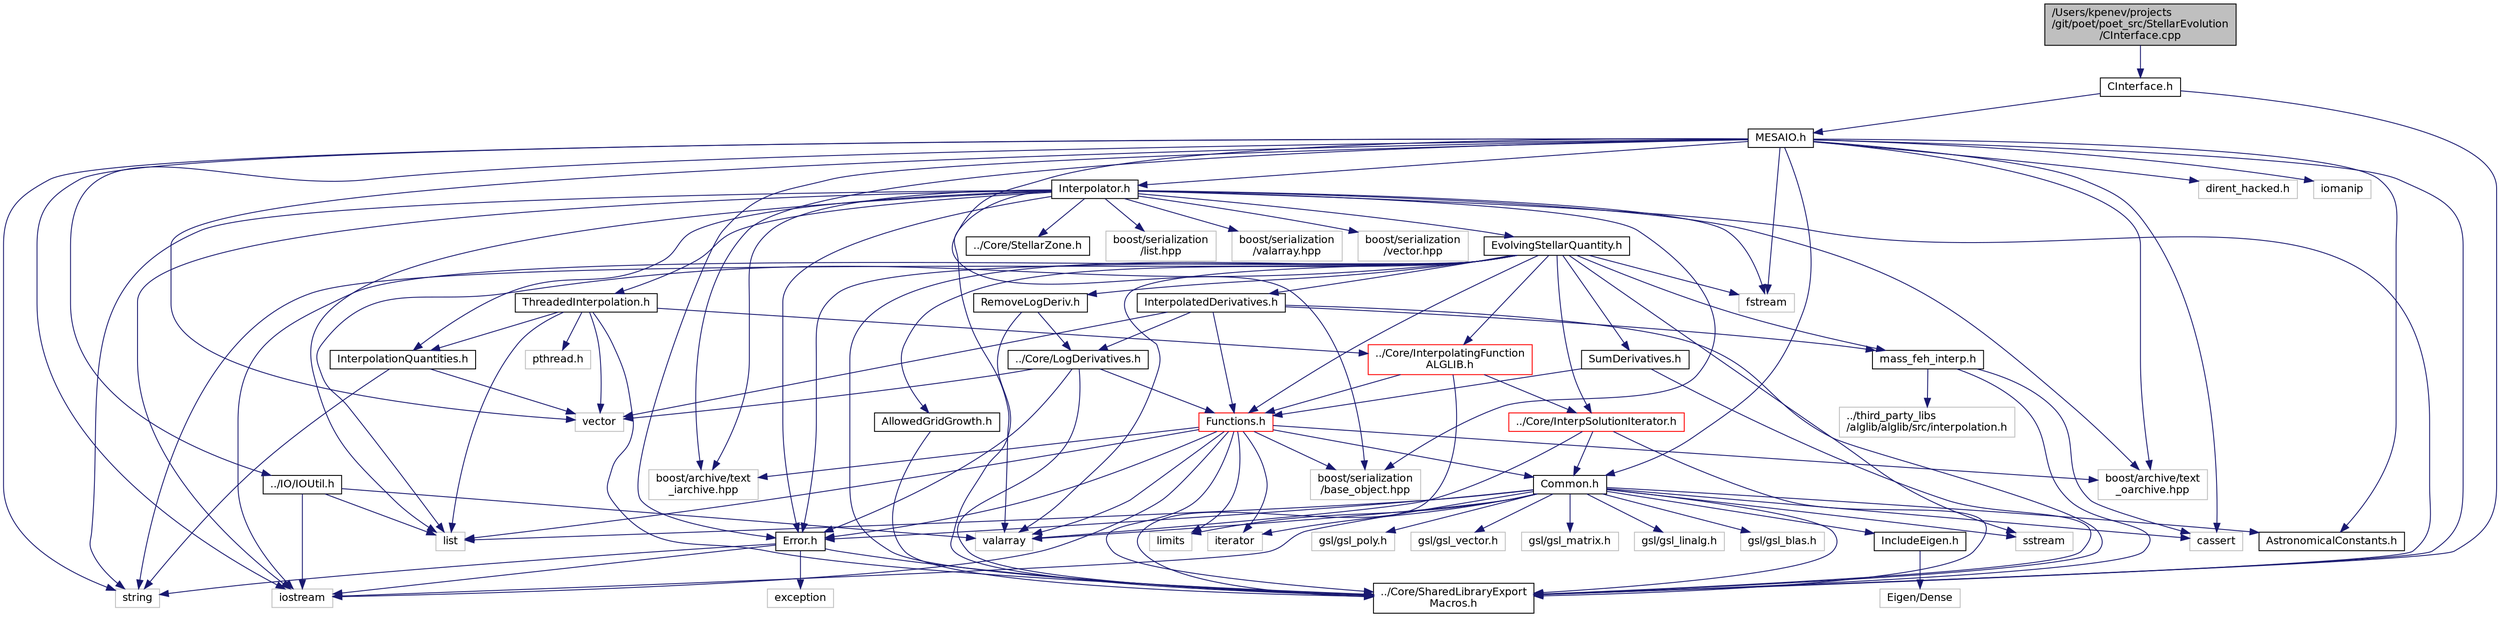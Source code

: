 digraph "/Users/kpenev/projects/git/poet/poet_src/StellarEvolution/CInterface.cpp"
{
 // INTERACTIVE_SVG=YES
  edge [fontname="Helvetica",fontsize="12",labelfontname="Helvetica",labelfontsize="12"];
  node [fontname="Helvetica",fontsize="12",shape=record];
  Node0 [label="/Users/kpenev/projects\l/git/poet/poet_src/StellarEvolution\l/CInterface.cpp",height=0.2,width=0.4,color="black", fillcolor="grey75", style="filled", fontcolor="black"];
  Node0 -> Node1 [color="midnightblue",fontsize="12",style="solid",fontname="Helvetica"];
  Node1 [label="CInterface.h",height=0.2,width=0.4,color="black", fillcolor="white", style="filled",URL="$StellarEvolution_2CInterface_8h.html",tooltip="Declare C-style functions for accessing the functionality of the StellarEvolution library..."];
  Node1 -> Node2 [color="midnightblue",fontsize="12",style="solid",fontname="Helvetica"];
  Node2 [label="../Core/SharedLibraryExport\lMacros.h",height=0.2,width=0.4,color="black", fillcolor="white", style="filled",URL="$SharedLibraryExportMacros_8h_source.html"];
  Node1 -> Node3 [color="midnightblue",fontsize="12",style="solid",fontname="Helvetica"];
  Node3 [label="MESAIO.h",height=0.2,width=0.4,color="black", fillcolor="white", style="filled",URL="$MESAIO_8h.html",tooltip="Defines the classes for generating stellar evolution interpolators from the MESA tracks. "];
  Node3 -> Node2 [color="midnightblue",fontsize="12",style="solid",fontname="Helvetica"];
  Node3 -> Node4 [color="midnightblue",fontsize="12",style="solid",fontname="Helvetica"];
  Node4 [label="Interpolator.h",height=0.2,width=0.4,color="black", fillcolor="white", style="filled",URL="$Interpolator_8h.html",tooltip="Defines the StellarEvolution class needed for interpolating among stellar evolution tracks..."];
  Node4 -> Node2 [color="midnightblue",fontsize="12",style="solid",fontname="Helvetica"];
  Node4 -> Node5 [color="midnightblue",fontsize="12",style="solid",fontname="Helvetica"];
  Node5 [label="EvolvingStellarQuantity.h",height=0.2,width=0.4,color="black", fillcolor="white", style="filled",URL="$EvolvingStellarQuantity_8h.html",tooltip="Declares a class implementing the intepolation of a single stellar quantity from stellar evolution tr..."];
  Node5 -> Node2 [color="midnightblue",fontsize="12",style="solid",fontname="Helvetica"];
  Node5 -> Node6 [color="midnightblue",fontsize="12",style="solid",fontname="Helvetica"];
  Node6 [label="AllowedGridGrowth.h",height=0.2,width=0.4,color="black", fillcolor="white", style="filled",URL="$AllowedGridGrowth_8h.html",tooltip="Declares & defines a class describing how the mass-[Fe/H] interpolation grid is allowed to grow..."];
  Node6 -> Node2 [color="midnightblue",fontsize="12",style="solid",fontname="Helvetica"];
  Node5 -> Node7 [color="midnightblue",fontsize="12",style="solid",fontname="Helvetica"];
  Node7 [label="RemoveLogDeriv.h",height=0.2,width=0.4,color="black", fillcolor="white", style="filled",URL="$RemoveLogDeriv_8h.html",tooltip="Declares a class to switch from logarithmic to linear derivative. "];
  Node7 -> Node2 [color="midnightblue",fontsize="12",style="solid",fontname="Helvetica"];
  Node7 -> Node8 [color="midnightblue",fontsize="12",style="solid",fontname="Helvetica"];
  Node8 [label="../Core/LogDerivatives.h",height=0.2,width=0.4,color="black", fillcolor="white", style="filled",URL="$LogDerivatives_8h.html",tooltip="Declares a class for differentiating functions of log(arg) w.r.t. arg. "];
  Node8 -> Node2 [color="midnightblue",fontsize="12",style="solid",fontname="Helvetica"];
  Node8 -> Node9 [color="midnightblue",fontsize="12",style="solid",fontname="Helvetica"];
  Node9 [label="Functions.h",height=0.2,width=0.4,color="red", fillcolor="white", style="filled",URL="$Functions_8h.html",tooltip="A hierarchy of classes representing functions. "];
  Node9 -> Node2 [color="midnightblue",fontsize="12",style="solid",fontname="Helvetica"];
  Node9 -> Node10 [color="midnightblue",fontsize="12",style="solid",fontname="Helvetica"];
  Node10 [label="Common.h",height=0.2,width=0.4,color="black", fillcolor="white", style="filled",URL="$Core_2Common_8h.html",tooltip="Declaration of some general purpose utilities. "];
  Node10 -> Node11 [color="midnightblue",fontsize="12",style="solid",fontname="Helvetica"];
  Node11 [label="list",height=0.2,width=0.4,color="grey75", fillcolor="white", style="filled"];
  Node10 -> Node12 [color="midnightblue",fontsize="12",style="solid",fontname="Helvetica"];
  Node12 [label="valarray",height=0.2,width=0.4,color="grey75", fillcolor="white", style="filled"];
  Node10 -> Node13 [color="midnightblue",fontsize="12",style="solid",fontname="Helvetica"];
  Node13 [label="limits",height=0.2,width=0.4,color="grey75", fillcolor="white", style="filled"];
  Node10 -> Node14 [color="midnightblue",fontsize="12",style="solid",fontname="Helvetica"];
  Node14 [label="sstream",height=0.2,width=0.4,color="grey75", fillcolor="white", style="filled"];
  Node10 -> Node15 [color="midnightblue",fontsize="12",style="solid",fontname="Helvetica"];
  Node15 [label="iostream",height=0.2,width=0.4,color="grey75", fillcolor="white", style="filled"];
  Node10 -> Node16 [color="midnightblue",fontsize="12",style="solid",fontname="Helvetica"];
  Node16 [label="iterator",height=0.2,width=0.4,color="grey75", fillcolor="white", style="filled"];
  Node10 -> Node17 [color="midnightblue",fontsize="12",style="solid",fontname="Helvetica"];
  Node17 [label="gsl/gsl_vector.h",height=0.2,width=0.4,color="grey75", fillcolor="white", style="filled"];
  Node10 -> Node18 [color="midnightblue",fontsize="12",style="solid",fontname="Helvetica"];
  Node18 [label="gsl/gsl_matrix.h",height=0.2,width=0.4,color="grey75", fillcolor="white", style="filled"];
  Node10 -> Node19 [color="midnightblue",fontsize="12",style="solid",fontname="Helvetica"];
  Node19 [label="gsl/gsl_linalg.h",height=0.2,width=0.4,color="grey75", fillcolor="white", style="filled"];
  Node10 -> Node20 [color="midnightblue",fontsize="12",style="solid",fontname="Helvetica"];
  Node20 [label="gsl/gsl_blas.h",height=0.2,width=0.4,color="grey75", fillcolor="white", style="filled"];
  Node10 -> Node21 [color="midnightblue",fontsize="12",style="solid",fontname="Helvetica"];
  Node21 [label="gsl/gsl_poly.h",height=0.2,width=0.4,color="grey75", fillcolor="white", style="filled"];
  Node10 -> Node22 [color="midnightblue",fontsize="12",style="solid",fontname="Helvetica"];
  Node22 [label="cassert",height=0.2,width=0.4,color="grey75", fillcolor="white", style="filled"];
  Node10 -> Node2 [color="midnightblue",fontsize="12",style="solid",fontname="Helvetica"];
  Node10 -> Node23 [color="midnightblue",fontsize="12",style="solid",fontname="Helvetica"];
  Node23 [label="Error.h",height=0.2,width=0.4,color="black", fillcolor="white", style="filled",URL="$Error_8h.html",tooltip="Defines the exception hierarchy used by this code. "];
  Node23 -> Node2 [color="midnightblue",fontsize="12",style="solid",fontname="Helvetica"];
  Node23 -> Node15 [color="midnightblue",fontsize="12",style="solid",fontname="Helvetica"];
  Node23 -> Node24 [color="midnightblue",fontsize="12",style="solid",fontname="Helvetica"];
  Node24 [label="exception",height=0.2,width=0.4,color="grey75", fillcolor="white", style="filled"];
  Node23 -> Node25 [color="midnightblue",fontsize="12",style="solid",fontname="Helvetica"];
  Node25 [label="string",height=0.2,width=0.4,color="grey75", fillcolor="white", style="filled"];
  Node10 -> Node26 [color="midnightblue",fontsize="12",style="solid",fontname="Helvetica"];
  Node26 [label="AstronomicalConstants.h",height=0.2,width=0.4,color="black", fillcolor="white", style="filled",URL="$AstronomicalConstants_8h.html",tooltip="Defines various astronomical constants. "];
  Node10 -> Node27 [color="midnightblue",fontsize="12",style="solid",fontname="Helvetica"];
  Node27 [label="IncludeEigen.h",height=0.2,width=0.4,color="black", fillcolor="white", style="filled",URL="$IncludeEigen_8h_source.html"];
  Node27 -> Node28 [color="midnightblue",fontsize="12",style="solid",fontname="Helvetica"];
  Node28 [label="Eigen/Dense",height=0.2,width=0.4,color="grey75", fillcolor="white", style="filled"];
  Node9 -> Node23 [color="midnightblue",fontsize="12",style="solid",fontname="Helvetica"];
  Node9 -> Node13 [color="midnightblue",fontsize="12",style="solid",fontname="Helvetica"];
  Node9 -> Node12 [color="midnightblue",fontsize="12",style="solid",fontname="Helvetica"];
  Node9 -> Node11 [color="midnightblue",fontsize="12",style="solid",fontname="Helvetica"];
  Node9 -> Node16 [color="midnightblue",fontsize="12",style="solid",fontname="Helvetica"];
  Node9 -> Node15 [color="midnightblue",fontsize="12",style="solid",fontname="Helvetica"];
  Node9 -> Node30 [color="midnightblue",fontsize="12",style="solid",fontname="Helvetica"];
  Node30 [label="boost/serialization\l/base_object.hpp",height=0.2,width=0.4,color="grey75", fillcolor="white", style="filled"];
  Node9 -> Node31 [color="midnightblue",fontsize="12",style="solid",fontname="Helvetica"];
  Node31 [label="boost/archive/text\l_oarchive.hpp",height=0.2,width=0.4,color="grey75", fillcolor="white", style="filled"];
  Node9 -> Node32 [color="midnightblue",fontsize="12",style="solid",fontname="Helvetica"];
  Node32 [label="boost/archive/text\l_iarchive.hpp",height=0.2,width=0.4,color="grey75", fillcolor="white", style="filled"];
  Node8 -> Node23 [color="midnightblue",fontsize="12",style="solid",fontname="Helvetica"];
  Node8 -> Node34 [color="midnightblue",fontsize="12",style="solid",fontname="Helvetica"];
  Node34 [label="vector",height=0.2,width=0.4,color="grey75", fillcolor="white", style="filled"];
  Node5 -> Node35 [color="midnightblue",fontsize="12",style="solid",fontname="Helvetica"];
  Node35 [label="SumDerivatives.h",height=0.2,width=0.4,color="black", fillcolor="white", style="filled",URL="$SumDerivatives_8h.html",tooltip="Declares & defines a class for the derivative of a quantity which is the sum of two other quantities..."];
  Node35 -> Node2 [color="midnightblue",fontsize="12",style="solid",fontname="Helvetica"];
  Node35 -> Node9 [color="midnightblue",fontsize="12",style="solid",fontname="Helvetica"];
  Node5 -> Node36 [color="midnightblue",fontsize="12",style="solid",fontname="Helvetica"];
  Node36 [label="InterpolatedDerivatives.h",height=0.2,width=0.4,color="black", fillcolor="white", style="filled",URL="$InterpolatedDerivatives_8h_source.html"];
  Node36 -> Node2 [color="midnightblue",fontsize="12",style="solid",fontname="Helvetica"];
  Node36 -> Node37 [color="midnightblue",fontsize="12",style="solid",fontname="Helvetica"];
  Node37 [label="mass_feh_interp.h",height=0.2,width=0.4,color="black", fillcolor="white", style="filled",URL="$mass__feh__interp_8h.html",tooltip="Define a single function performing mass-[Fe/H] interpolations. "];
  Node37 -> Node2 [color="midnightblue",fontsize="12",style="solid",fontname="Helvetica"];
  Node37 -> Node38 [color="midnightblue",fontsize="12",style="solid",fontname="Helvetica"];
  Node38 [label="../third_party_libs\l/alglib/alglib/src/interpolation.h",height=0.2,width=0.4,color="grey75", fillcolor="white", style="filled"];
  Node37 -> Node22 [color="midnightblue",fontsize="12",style="solid",fontname="Helvetica"];
  Node36 -> Node8 [color="midnightblue",fontsize="12",style="solid",fontname="Helvetica"];
  Node36 -> Node9 [color="midnightblue",fontsize="12",style="solid",fontname="Helvetica"];
  Node36 -> Node34 [color="midnightblue",fontsize="12",style="solid",fontname="Helvetica"];
  Node5 -> Node37 [color="midnightblue",fontsize="12",style="solid",fontname="Helvetica"];
  Node5 -> Node9 [color="midnightblue",fontsize="12",style="solid",fontname="Helvetica"];
  Node5 -> Node39 [color="midnightblue",fontsize="12",style="solid",fontname="Helvetica"];
  Node39 [label="../Core/InterpSolutionIterator.h",height=0.2,width=0.4,color="red", fillcolor="white", style="filled",URL="$InterpSolutionIterator_8h_source.html"];
  Node39 -> Node2 [color="midnightblue",fontsize="12",style="solid",fontname="Helvetica"];
  Node39 -> Node10 [color="midnightblue",fontsize="12",style="solid",fontname="Helvetica"];
  Node39 -> Node12 [color="midnightblue",fontsize="12",style="solid",fontname="Helvetica"];
  Node5 -> Node41 [color="midnightblue",fontsize="12",style="solid",fontname="Helvetica"];
  Node41 [label="../Core/InterpolatingFunction\lALGLIB.h",height=0.2,width=0.4,color="red", fillcolor="white", style="filled",URL="$InterpolatingFunctionALGLIB_8h_source.html"];
  Node41 -> Node2 [color="midnightblue",fontsize="12",style="solid",fontname="Helvetica"];
  Node41 -> Node9 [color="midnightblue",fontsize="12",style="solid",fontname="Helvetica"];
  Node41 -> Node39 [color="midnightblue",fontsize="12",style="solid",fontname="Helvetica"];
  Node5 -> Node23 [color="midnightblue",fontsize="12",style="solid",fontname="Helvetica"];
  Node5 -> Node12 [color="midnightblue",fontsize="12",style="solid",fontname="Helvetica"];
  Node5 -> Node11 [color="midnightblue",fontsize="12",style="solid",fontname="Helvetica"];
  Node5 -> Node25 [color="midnightblue",fontsize="12",style="solid",fontname="Helvetica"];
  Node5 -> Node15 [color="midnightblue",fontsize="12",style="solid",fontname="Helvetica"];
  Node5 -> Node42 [color="midnightblue",fontsize="12",style="solid",fontname="Helvetica"];
  Node42 [label="fstream",height=0.2,width=0.4,color="grey75", fillcolor="white", style="filled"];
  Node5 -> Node14 [color="midnightblue",fontsize="12",style="solid",fontname="Helvetica"];
  Node4 -> Node43 [color="midnightblue",fontsize="12",style="solid",fontname="Helvetica"];
  Node43 [label="InterpolationQuantities.h",height=0.2,width=0.4,color="black", fillcolor="white", style="filled",URL="$InterpolationQuantities_8h.html",tooltip="Defines constant to serve as identifier of the various quantities handled by the stellar evolution in..."];
  Node43 -> Node34 [color="midnightblue",fontsize="12",style="solid",fontname="Helvetica"];
  Node43 -> Node25 [color="midnightblue",fontsize="12",style="solid",fontname="Helvetica"];
  Node4 -> Node44 [color="midnightblue",fontsize="12",style="solid",fontname="Helvetica"];
  Node44 [label="ThreadedInterpolation.h",height=0.2,width=0.4,color="black", fillcolor="white", style="filled",URL="$ThreadedInterpolation_8h.html",tooltip="Declaration of a class that handles multithreaded stellar evolution interpolation. "];
  Node44 -> Node2 [color="midnightblue",fontsize="12",style="solid",fontname="Helvetica"];
  Node44 -> Node43 [color="midnightblue",fontsize="12",style="solid",fontname="Helvetica"];
  Node44 -> Node41 [color="midnightblue",fontsize="12",style="solid",fontname="Helvetica"];
  Node44 -> Node45 [color="midnightblue",fontsize="12",style="solid",fontname="Helvetica"];
  Node45 [label="pthread.h",height=0.2,width=0.4,color="grey75", fillcolor="white", style="filled"];
  Node44 -> Node34 [color="midnightblue",fontsize="12",style="solid",fontname="Helvetica"];
  Node44 -> Node11 [color="midnightblue",fontsize="12",style="solid",fontname="Helvetica"];
  Node4 -> Node46 [color="midnightblue",fontsize="12",style="solid",fontname="Helvetica"];
  Node46 [label="../Core/StellarZone.h",height=0.2,width=0.4,color="black", fillcolor="white", style="filled",URL="$StellarZone_8h.html",tooltip="Defines tags for the stellar zone. "];
  Node4 -> Node23 [color="midnightblue",fontsize="12",style="solid",fontname="Helvetica"];
  Node4 -> Node12 [color="midnightblue",fontsize="12",style="solid",fontname="Helvetica"];
  Node4 -> Node11 [color="midnightblue",fontsize="12",style="solid",fontname="Helvetica"];
  Node4 -> Node25 [color="midnightblue",fontsize="12",style="solid",fontname="Helvetica"];
  Node4 -> Node15 [color="midnightblue",fontsize="12",style="solid",fontname="Helvetica"];
  Node4 -> Node42 [color="midnightblue",fontsize="12",style="solid",fontname="Helvetica"];
  Node4 -> Node31 [color="midnightblue",fontsize="12",style="solid",fontname="Helvetica"];
  Node4 -> Node32 [color="midnightblue",fontsize="12",style="solid",fontname="Helvetica"];
  Node4 -> Node30 [color="midnightblue",fontsize="12",style="solid",fontname="Helvetica"];
  Node4 -> Node47 [color="midnightblue",fontsize="12",style="solid",fontname="Helvetica"];
  Node47 [label="boost/serialization\l/list.hpp",height=0.2,width=0.4,color="grey75", fillcolor="white", style="filled"];
  Node4 -> Node48 [color="midnightblue",fontsize="12",style="solid",fontname="Helvetica"];
  Node48 [label="boost/serialization\l/valarray.hpp",height=0.2,width=0.4,color="grey75", fillcolor="white", style="filled"];
  Node4 -> Node49 [color="midnightblue",fontsize="12",style="solid",fontname="Helvetica"];
  Node49 [label="boost/serialization\l/vector.hpp",height=0.2,width=0.4,color="grey75", fillcolor="white", style="filled"];
  Node3 -> Node50 [color="midnightblue",fontsize="12",style="solid",fontname="Helvetica"];
  Node50 [label="../IO/IOUtil.h",height=0.2,width=0.4,color="black", fillcolor="white", style="filled",URL="$IOUtil_8h_source.html"];
  Node50 -> Node15 [color="midnightblue",fontsize="12",style="solid",fontname="Helvetica"];
  Node50 -> Node12 [color="midnightblue",fontsize="12",style="solid",fontname="Helvetica"];
  Node50 -> Node11 [color="midnightblue",fontsize="12",style="solid",fontname="Helvetica"];
  Node3 -> Node10 [color="midnightblue",fontsize="12",style="solid",fontname="Helvetica"];
  Node3 -> Node26 [color="midnightblue",fontsize="12",style="solid",fontname="Helvetica"];
  Node3 -> Node23 [color="midnightblue",fontsize="12",style="solid",fontname="Helvetica"];
  Node3 -> Node51 [color="midnightblue",fontsize="12",style="solid",fontname="Helvetica"];
  Node51 [label="dirent_hacked.h",height=0.2,width=0.4,color="grey75", fillcolor="white", style="filled"];
  Node3 -> Node15 [color="midnightblue",fontsize="12",style="solid",fontname="Helvetica"];
  Node3 -> Node52 [color="midnightblue",fontsize="12",style="solid",fontname="Helvetica"];
  Node52 [label="iomanip",height=0.2,width=0.4,color="grey75", fillcolor="white", style="filled"];
  Node3 -> Node42 [color="midnightblue",fontsize="12",style="solid",fontname="Helvetica"];
  Node3 -> Node25 [color="midnightblue",fontsize="12",style="solid",fontname="Helvetica"];
  Node3 -> Node22 [color="midnightblue",fontsize="12",style="solid",fontname="Helvetica"];
  Node3 -> Node34 [color="midnightblue",fontsize="12",style="solid",fontname="Helvetica"];
  Node3 -> Node31 [color="midnightblue",fontsize="12",style="solid",fontname="Helvetica"];
  Node3 -> Node32 [color="midnightblue",fontsize="12",style="solid",fontname="Helvetica"];
  Node3 -> Node30 [color="midnightblue",fontsize="12",style="solid",fontname="Helvetica"];
}

